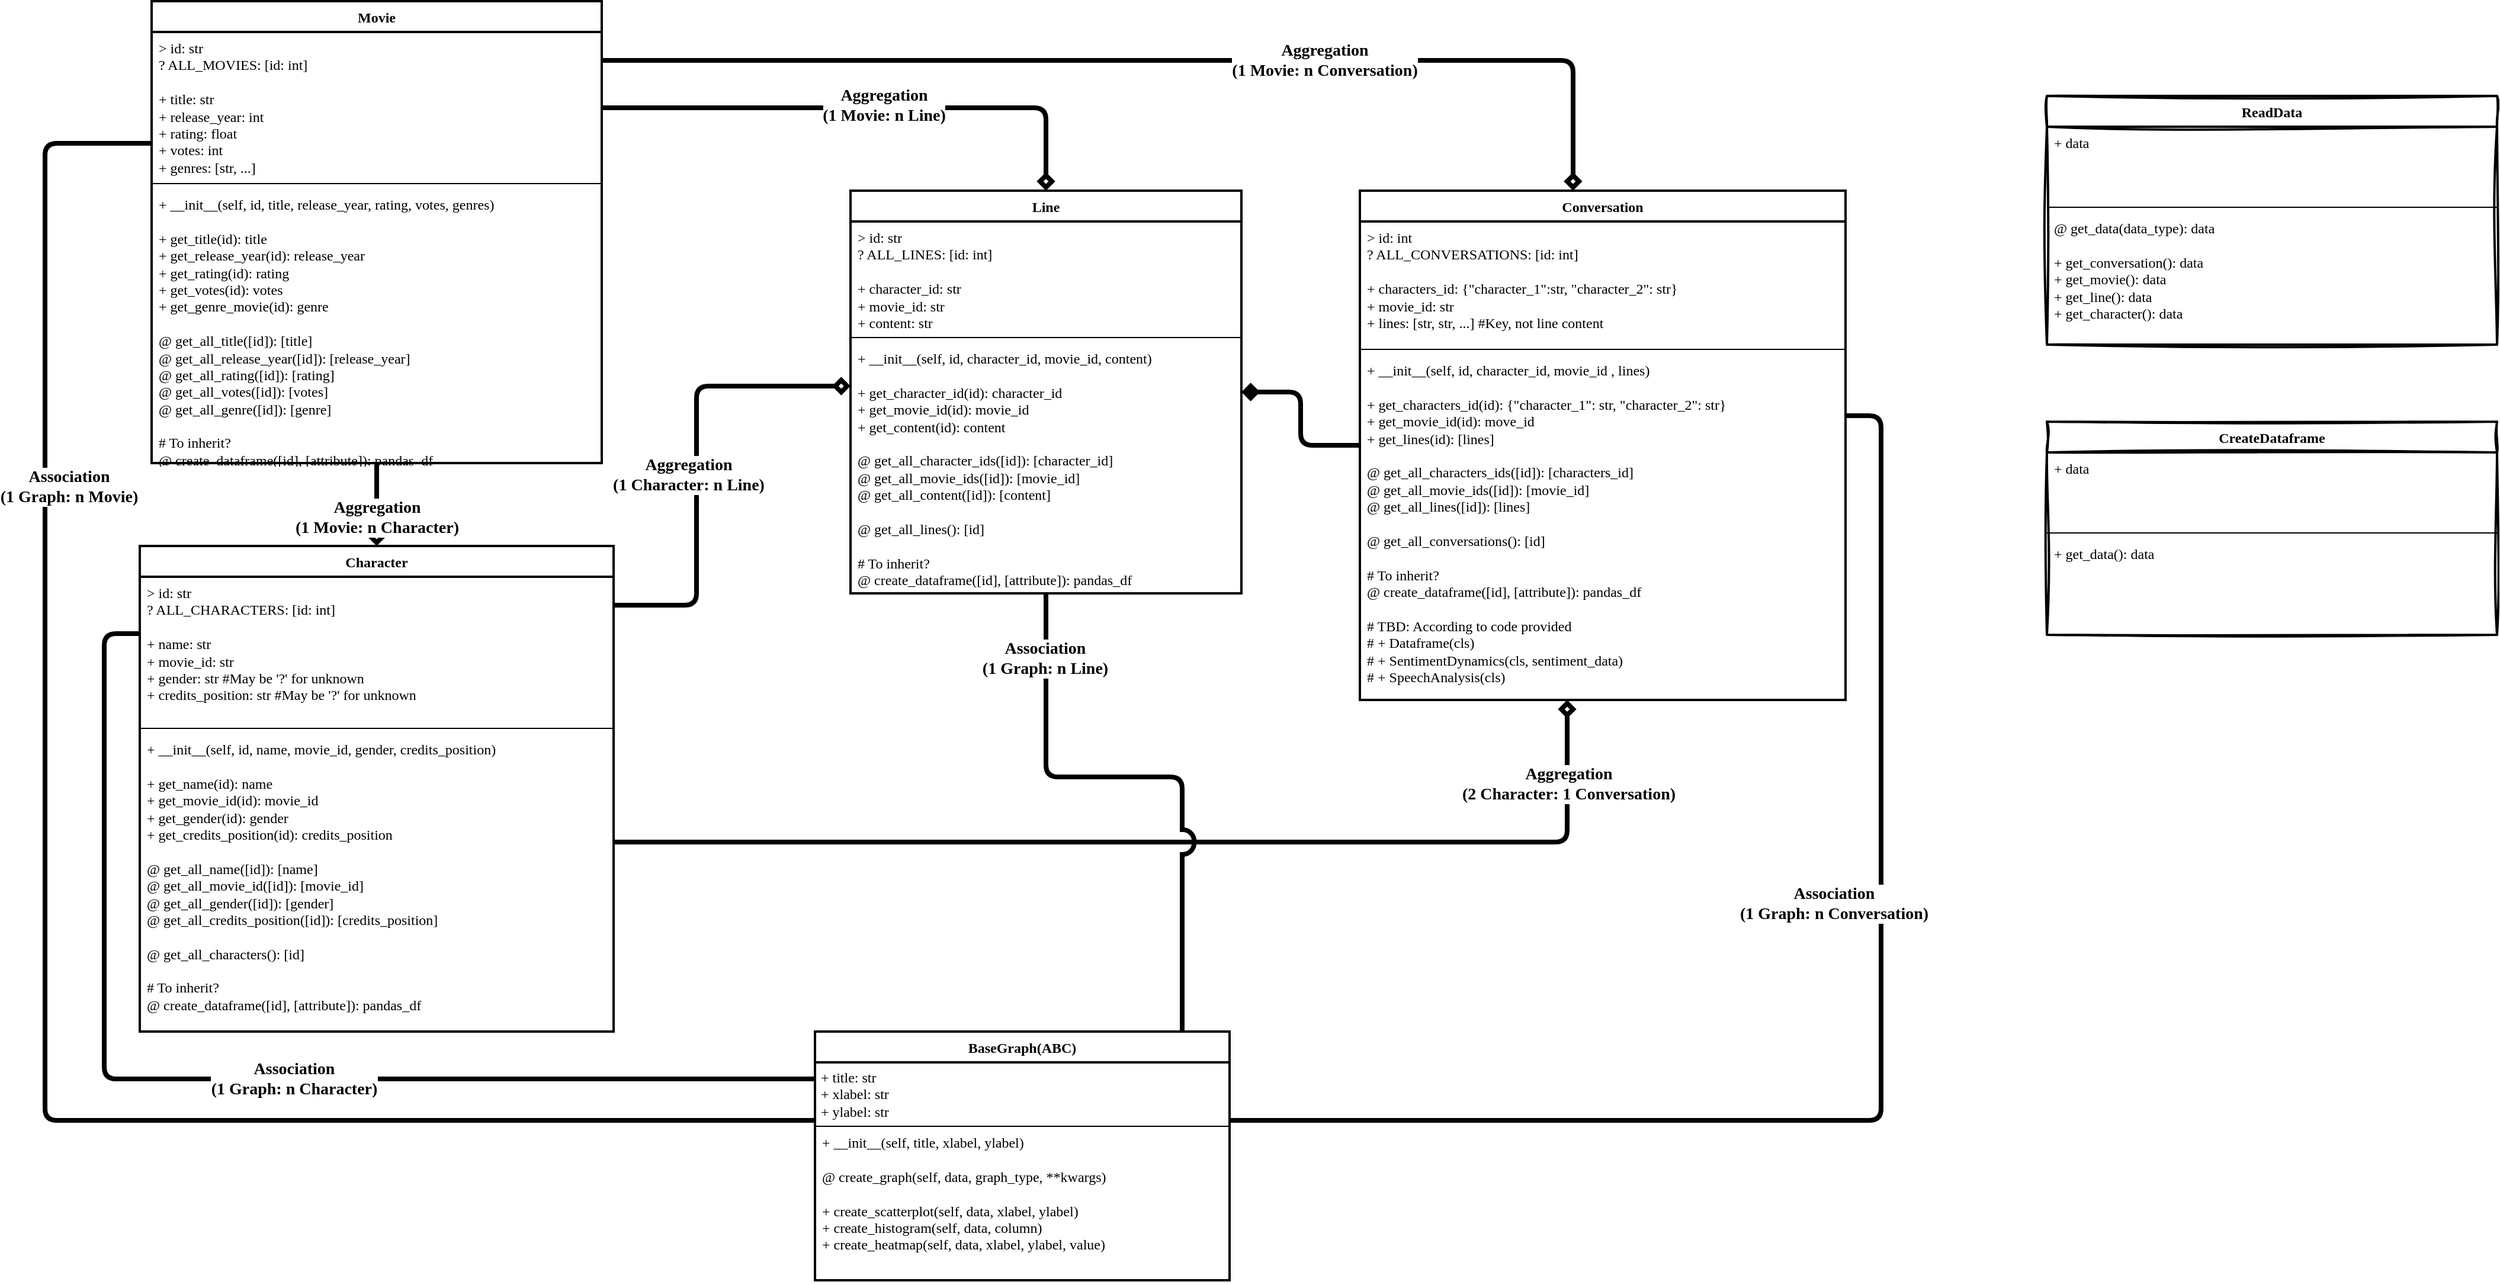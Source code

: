 <mxfile version="24.3.1" type="device">
  <diagram name="Page-1" id="Zxzcx3-kyhhhrxNMih8v">
    <mxGraphModel dx="4094" dy="1469" grid="1" gridSize="10" guides="1" tooltips="1" connect="1" arrows="1" fold="1" page="1" pageScale="1" pageWidth="1654" pageHeight="1169" math="0" shadow="0">
      <root>
        <mxCell id="0" />
        <mxCell id="1" parent="0" />
        <mxCell id="pR9ksMpfzsYGPP_Z9lRX-35" style="edgeStyle=orthogonalEdgeStyle;rounded=1;orthogonalLoop=1;jettySize=auto;html=1;endArrow=diamond;endFill=0;fontFamily=Verdana;strokeWidth=4;curved=0;" parent="1" source="pR9ksMpfzsYGPP_Z9lRX-1" target="pR9ksMpfzsYGPP_Z9lRX-5" edge="1">
          <mxGeometry relative="1" as="geometry">
            <Array as="points">
              <mxPoint x="-300" y="100" />
            </Array>
          </mxGeometry>
        </mxCell>
        <mxCell id="9DV0bIwS3v9bsD313Idi-14" value="Aggregation&lt;div style=&quot;font-size: 14px;&quot;&gt;(1 Movie: n Conversation)&lt;/div&gt;" style="edgeLabel;html=1;align=center;verticalAlign=middle;resizable=0;points=[];fontStyle=1;fontSize=14;fontFamily=Verdana;" parent="pR9ksMpfzsYGPP_Z9lRX-35" vertex="1" connectable="0">
          <mxGeometry x="0.789" y="2" relative="1" as="geometry">
            <mxPoint x="-212" y="-12" as="offset" />
          </mxGeometry>
        </mxCell>
        <mxCell id="9DV0bIwS3v9bsD313Idi-15" style="edgeStyle=orthogonalEdgeStyle;rounded=1;orthogonalLoop=1;jettySize=auto;html=1;strokeWidth=4;curved=0;endArrow=diamond;endFill=0;fontFamily=Verdana;" parent="1" source="pR9ksMpfzsYGPP_Z9lRX-1" target="pR9ksMpfzsYGPP_Z9lRX-16" edge="1">
          <mxGeometry relative="1" as="geometry" />
        </mxCell>
        <mxCell id="9DV0bIwS3v9bsD313Idi-16" value="&lt;b style=&quot;font-size: 14px;&quot;&gt;&lt;font style=&quot;font-size: 14px;&quot;&gt;Aggregation&lt;/font&gt;&lt;/b&gt;&lt;div style=&quot;font-size: 14px;&quot;&gt;&lt;b style=&quot;font-size: 14px;&quot;&gt;&lt;font style=&quot;font-size: 14px;&quot;&gt;(1 Movie: n Character)&lt;/font&gt;&lt;/b&gt;&lt;/div&gt;" style="edgeLabel;html=1;align=center;verticalAlign=middle;resizable=0;points=[];fontSize=14;fontFamily=Verdana;" parent="9DV0bIwS3v9bsD313Idi-15" vertex="1" connectable="0">
          <mxGeometry x="-0.545" y="1" relative="1" as="geometry">
            <mxPoint x="-1" y="30" as="offset" />
          </mxGeometry>
        </mxCell>
        <mxCell id="9DV0bIwS3v9bsD313Idi-22" style="edgeStyle=orthogonalEdgeStyle;rounded=1;orthogonalLoop=1;jettySize=auto;html=1;strokeWidth=4;curved=0;endArrow=diamond;endFill=0;entryX=0.5;entryY=0;entryDx=0;entryDy=0;fontFamily=Verdana;" parent="1" source="pR9ksMpfzsYGPP_Z9lRX-1" target="pR9ksMpfzsYGPP_Z9lRX-11" edge="1">
          <mxGeometry relative="1" as="geometry">
            <Array as="points">
              <mxPoint x="-745" y="140" />
            </Array>
          </mxGeometry>
        </mxCell>
        <mxCell id="9DV0bIwS3v9bsD313Idi-23" value="&lt;b style=&quot;font-size: 14px;&quot;&gt;&lt;font style=&quot;font-size: 14px;&quot;&gt;Aggregation&lt;/font&gt;&lt;/b&gt;&lt;div style=&quot;font-size: 14px;&quot;&gt;&lt;b style=&quot;font-size: 14px;&quot;&gt;&lt;font style=&quot;font-size: 14px;&quot;&gt;(1 Movie: n Line)&lt;/font&gt;&lt;/b&gt;&lt;/div&gt;" style="edgeLabel;html=1;align=center;verticalAlign=middle;resizable=0;points=[];fontSize=14;fontFamily=Verdana;" parent="9DV0bIwS3v9bsD313Idi-22" vertex="1" connectable="0">
          <mxGeometry x="0.648" y="4" relative="1" as="geometry">
            <mxPoint x="-129" y="2" as="offset" />
          </mxGeometry>
        </mxCell>
        <mxCell id="pR9ksMpfzsYGPP_Z9lRX-1" value="Movie" style="swimlane;fontStyle=1;align=center;verticalAlign=top;childLayout=stackLayout;horizontal=1;startSize=26;horizontalStack=0;resizeParent=1;resizeParentMax=0;resizeLast=0;collapsible=1;marginBottom=0;whiteSpace=wrap;html=1;fontFamily=Verdana;strokeWidth=2;" parent="1" vertex="1">
          <mxGeometry x="-1500" y="50" width="380" height="390" as="geometry">
            <mxRectangle x="-1500" y="50" width="80" height="30" as="alternateBounds" />
          </mxGeometry>
        </mxCell>
        <mxCell id="pR9ksMpfzsYGPP_Z9lRX-2" value="&lt;div&gt;&amp;gt; id: str&lt;br&gt;&lt;/div&gt;&lt;div&gt;? ALL_MOVIES: [id: int]&lt;/div&gt;&lt;div&gt;&lt;br&gt;&lt;/div&gt;&lt;div&gt;+ title: str&lt;/div&gt;&lt;div&gt;+ release_year: int&lt;/div&gt;&lt;div&gt;+ rating: float&lt;/div&gt;&lt;div&gt;+ votes: int&lt;/div&gt;&lt;div&gt;+ genres: [str, ...]&lt;/div&gt;" style="text;strokeColor=none;fillColor=none;align=left;verticalAlign=top;spacingLeft=4;spacingRight=4;overflow=hidden;rotatable=0;points=[[0,0.5],[1,0.5]];portConstraint=eastwest;whiteSpace=wrap;html=1;fontFamily=Verdana;" parent="pR9ksMpfzsYGPP_Z9lRX-1" vertex="1">
          <mxGeometry y="26" width="380" height="124" as="geometry" />
        </mxCell>
        <mxCell id="pR9ksMpfzsYGPP_Z9lRX-3" value="" style="line;strokeWidth=1;fillColor=none;align=left;verticalAlign=middle;spacingTop=-1;spacingLeft=3;spacingRight=3;rotatable=0;labelPosition=right;points=[];portConstraint=eastwest;strokeColor=inherit;fontFamily=Verdana;" parent="pR9ksMpfzsYGPP_Z9lRX-1" vertex="1">
          <mxGeometry y="150" width="380" height="8" as="geometry" />
        </mxCell>
        <mxCell id="pR9ksMpfzsYGPP_Z9lRX-4" value="+ __init__(self, id, title, release_year, rating, votes, genres)&lt;div&gt;&lt;br&gt;&lt;div&gt;+ get_title(id): title&lt;/div&gt;&lt;div&gt;+ get_release_year(id): release_year&lt;/div&gt;&lt;div&gt;&lt;div&gt;+ get_rating(id): rating&lt;/div&gt;&lt;div&gt;&lt;div&gt;&lt;span style=&quot;background-color: initial;&quot;&gt;+ get_votes(id): votes&lt;/span&gt;&lt;/div&gt;&lt;/div&gt;&lt;div&gt;&lt;div&gt;+ get_genre_movie(id): genre&lt;/div&gt;&lt;div&gt;&lt;br&gt;&lt;/div&gt;&lt;div&gt;@ get_all_title([id]): [title]&lt;br&gt;&lt;/div&gt;&lt;div&gt;@ get_all_release_year([id]): [release_year]&lt;br&gt;&lt;/div&gt;&lt;div&gt;@ get_all_rating([id]): [rating]&lt;br&gt;&lt;/div&gt;&lt;div&gt;@ get_all_votes([id]): [votes]&lt;br&gt;&lt;/div&gt;&lt;div&gt;&lt;/div&gt;&lt;/div&gt;&lt;div&gt;@ get_all_genre([id]): [genre]&lt;span style=&quot;background-color: initial;&quot;&gt;&lt;br&gt;&lt;/span&gt;&lt;/div&gt;&lt;/div&gt;&lt;/div&gt;&lt;div&gt;&lt;br&gt;&lt;/div&gt;&lt;div&gt;&lt;div&gt;# To inherit?&amp;nbsp;&lt;/div&gt;&lt;div&gt;@ create_dataframe([id], [attribute]): pandas_df&lt;/div&gt;&lt;/div&gt;" style="text;strokeColor=none;fillColor=none;align=left;verticalAlign=top;spacingLeft=4;spacingRight=4;overflow=hidden;rotatable=0;points=[[0,0.5],[1,0.5]];portConstraint=eastwest;whiteSpace=wrap;html=1;fontFamily=Verdana;" parent="pR9ksMpfzsYGPP_Z9lRX-1" vertex="1">
          <mxGeometry y="158" width="380" height="232" as="geometry" />
        </mxCell>
        <mxCell id="pR9ksMpfzsYGPP_Z9lRX-15" style="edgeStyle=orthogonalEdgeStyle;rounded=1;orthogonalLoop=1;jettySize=auto;html=1;endArrow=diamond;endFill=1;fontFamily=Verdana;strokeWidth=4;curved=0;" parent="1" source="pR9ksMpfzsYGPP_Z9lRX-5" target="pR9ksMpfzsYGPP_Z9lRX-11" edge="1">
          <mxGeometry relative="1" as="geometry" />
        </mxCell>
        <mxCell id="pR9ksMpfzsYGPP_Z9lRX-5" value="Conversation" style="swimlane;fontStyle=1;align=center;verticalAlign=top;childLayout=stackLayout;horizontal=1;startSize=26;horizontalStack=0;resizeParent=1;resizeParentMax=0;resizeLast=0;collapsible=1;marginBottom=0;whiteSpace=wrap;html=1;fontFamily=Verdana;strokeWidth=2;" parent="1" vertex="1">
          <mxGeometry x="-480" y="210" width="410" height="430" as="geometry" />
        </mxCell>
        <mxCell id="pR9ksMpfzsYGPP_Z9lRX-6" value="&lt;div&gt;&amp;gt; id: int&lt;br&gt;&lt;/div&gt;&lt;div&gt;&lt;div&gt;? ALL_CONVERSATIONS: [id: int]&lt;/div&gt;&lt;/div&gt;&lt;div&gt;&lt;br&gt;&lt;/div&gt;&lt;div&gt;+ characters_id: {&quot;character_1&quot;:str, &quot;character_2&quot;: str}&lt;/div&gt;&lt;div&gt;+ movie_id: str&lt;br&gt;&lt;/div&gt;&lt;div&gt;+ lines: [str, str, ...] #Key, not line content&lt;br&gt;&lt;/div&gt;" style="text;strokeColor=none;fillColor=none;align=left;verticalAlign=top;spacingLeft=4;spacingRight=4;overflow=hidden;rotatable=0;points=[[0,0.5],[1,0.5]];portConstraint=eastwest;whiteSpace=wrap;html=1;fontFamily=Verdana;" parent="pR9ksMpfzsYGPP_Z9lRX-5" vertex="1">
          <mxGeometry y="26" width="410" height="104" as="geometry" />
        </mxCell>
        <mxCell id="pR9ksMpfzsYGPP_Z9lRX-7" value="" style="line;strokeWidth=1;fillColor=none;align=left;verticalAlign=middle;spacingTop=-1;spacingLeft=3;spacingRight=3;rotatable=0;labelPosition=right;points=[];portConstraint=eastwest;strokeColor=inherit;fontFamily=Verdana;" parent="pR9ksMpfzsYGPP_Z9lRX-5" vertex="1">
          <mxGeometry y="130" width="410" height="8" as="geometry" />
        </mxCell>
        <mxCell id="pR9ksMpfzsYGPP_Z9lRX-8" value="&lt;div&gt;&lt;div&gt;+ __init__(self, id, character_id, movie_id , lines)&lt;/div&gt;&lt;div&gt;&lt;br&gt;&lt;/div&gt;&lt;div&gt;+ get_characters_id(id): {&quot;character_1&quot;: str, &quot;character_2&quot;: str}&lt;/div&gt;&lt;div&gt;+ get_movie_id(id): move_id&lt;/div&gt;&lt;div&gt;+ get_lines(id): [lines]&lt;/div&gt;&lt;div&gt;&lt;br&gt;&lt;/div&gt;&lt;div&gt;@ get_all_characters_ids([id]): [characters_id]&lt;/div&gt;&lt;div&gt;@ get_all_movie_ids([id]): [movie_id]&lt;/div&gt;&lt;div&gt;@ get_all_lines([id]): [lines]&lt;/div&gt;&lt;div&gt;&lt;br&gt;&lt;/div&gt;&lt;div&gt;@ get_all_conversations(): [id]&lt;br&gt;&lt;/div&gt;&lt;div&gt;&lt;br&gt;&lt;/div&gt;&lt;div&gt;&lt;div&gt;# To inherit?&amp;nbsp;&lt;/div&gt;&lt;div&gt;@ create_dataframe([id], [attribute]): pandas_df&lt;/div&gt;&lt;/div&gt;&lt;div&gt;&lt;br&gt;&lt;/div&gt;&lt;div&gt;# TBD: According to code provided&lt;/div&gt;&lt;div&gt;# + Dataframe(cls)&lt;/div&gt;&lt;/div&gt;# + SentimentDynamics(cls, sentiment_data)&lt;div&gt;# + SpeechAnalysis(cls)&lt;br&gt;&lt;/div&gt;" style="text;strokeColor=none;fillColor=none;align=left;verticalAlign=top;spacingLeft=4;spacingRight=4;overflow=hidden;rotatable=0;points=[[0,0.5],[1,0.5]];portConstraint=eastwest;whiteSpace=wrap;html=1;fontFamily=Verdana;" parent="pR9ksMpfzsYGPP_Z9lRX-5" vertex="1">
          <mxGeometry y="138" width="410" height="292" as="geometry" />
        </mxCell>
        <mxCell id="pR9ksMpfzsYGPP_Z9lRX-11" value="Line" style="swimlane;fontStyle=1;align=center;verticalAlign=top;childLayout=stackLayout;horizontal=1;startSize=26;horizontalStack=0;resizeParent=1;resizeParentMax=0;resizeLast=0;collapsible=1;marginBottom=0;whiteSpace=wrap;html=1;fontFamily=Verdana;strokeWidth=2;" parent="1" vertex="1">
          <mxGeometry x="-910" y="210" width="330" height="340" as="geometry" />
        </mxCell>
        <mxCell id="pR9ksMpfzsYGPP_Z9lRX-12" value="&lt;div&gt;&amp;gt; id: str&lt;br&gt;&lt;/div&gt;&lt;div&gt;? ALL_LINES: [id: int]&lt;/div&gt;&lt;div&gt;&lt;br&gt;&lt;/div&gt;&lt;div&gt;+ character_id: str&lt;br&gt;&lt;/div&gt;&lt;div&gt;+ movie_id: str&lt;/div&gt;&lt;div&gt;+ content: str&lt;/div&gt;" style="text;strokeColor=none;fillColor=none;align=left;verticalAlign=top;spacingLeft=4;spacingRight=4;overflow=hidden;rotatable=0;points=[[0,0.5],[1,0.5]];portConstraint=eastwest;whiteSpace=wrap;html=1;fontFamily=Verdana;strokeWidth=2;" parent="pR9ksMpfzsYGPP_Z9lRX-11" vertex="1">
          <mxGeometry y="26" width="330" height="94" as="geometry" />
        </mxCell>
        <mxCell id="pR9ksMpfzsYGPP_Z9lRX-13" value="" style="line;strokeWidth=1;fillColor=none;align=left;verticalAlign=middle;spacingTop=-1;spacingLeft=3;spacingRight=3;rotatable=0;labelPosition=right;points=[];portConstraint=eastwest;strokeColor=inherit;fontFamily=Verdana;" parent="pR9ksMpfzsYGPP_Z9lRX-11" vertex="1">
          <mxGeometry y="120" width="330" height="8" as="geometry" />
        </mxCell>
        <mxCell id="pR9ksMpfzsYGPP_Z9lRX-14" value="&lt;div&gt;+ __init__(self, id, character_id, movie_id, content)&lt;/div&gt;&lt;div&gt;&lt;br&gt;&lt;/div&gt;+ get_character_id(id): character_id&lt;div&gt;+ get_movie_id(id): movie_id&lt;/div&gt;&lt;div&gt;+ get_content(id): content&lt;/div&gt;&lt;div&gt;&lt;br&gt;&lt;/div&gt;&lt;div&gt;@ get_all_character_ids([id]): [character_id]&lt;/div&gt;&lt;div&gt;@ get_all_movie_ids([id]): [movie_id]&lt;/div&gt;&lt;div&gt;@ get_all_content([id]): [content]&lt;/div&gt;&lt;div&gt;&lt;br&gt;&lt;/div&gt;&lt;div&gt;@ get_all_lines(): [id]&lt;br&gt;&lt;/div&gt;&lt;div&gt;&lt;br&gt;&lt;/div&gt;&lt;div&gt;# To inherit?&amp;nbsp;&lt;/div&gt;&lt;div&gt;@ create_dataframe([id], [attribute]): pandas_df&lt;/div&gt;" style="text;strokeColor=none;fillColor=none;align=left;verticalAlign=top;spacingLeft=4;spacingRight=4;overflow=hidden;rotatable=0;points=[[0,0.5],[1,0.5]];portConstraint=eastwest;whiteSpace=wrap;html=1;fontFamily=Verdana;" parent="pR9ksMpfzsYGPP_Z9lRX-11" vertex="1">
          <mxGeometry y="128" width="330" height="212" as="geometry" />
        </mxCell>
        <mxCell id="9DV0bIwS3v9bsD313Idi-17" style="edgeStyle=orthogonalEdgeStyle;rounded=1;orthogonalLoop=1;jettySize=auto;html=1;strokeWidth=4;endArrow=diamond;endFill=0;fontFamily=Verdana;" parent="1" source="pR9ksMpfzsYGPP_Z9lRX-16" edge="1" target="pR9ksMpfzsYGPP_Z9lRX-8">
          <mxGeometry relative="1" as="geometry">
            <mxPoint x="-1360" y="730" as="sourcePoint" />
            <mxPoint x="-305.0" y="505.0" as="targetPoint" />
            <Array as="points">
              <mxPoint x="-1310" y="760" />
              <mxPoint x="-305" y="760" />
            </Array>
          </mxGeometry>
        </mxCell>
        <mxCell id="9DV0bIwS3v9bsD313Idi-18" value="&lt;b style=&quot;font-size: 14px;&quot;&gt;&lt;font style=&quot;font-size: 14px;&quot;&gt;Aggregation&lt;/font&gt;&lt;/b&gt;&lt;div style=&quot;font-size: 14px;&quot;&gt;&lt;b style=&quot;font-size: 14px;&quot;&gt;&lt;font style=&quot;font-size: 14px;&quot;&gt;(2 Character: 1 Conversation)&lt;/font&gt;&lt;/b&gt;&lt;/div&gt;" style="edgeLabel;html=1;align=center;verticalAlign=middle;resizable=0;points=[];fontSize=14;fontFamily=Verdana;" parent="9DV0bIwS3v9bsD313Idi-17" vertex="1" connectable="0">
          <mxGeometry x="0.847" y="-1" relative="1" as="geometry">
            <mxPoint as="offset" />
          </mxGeometry>
        </mxCell>
        <mxCell id="9DV0bIwS3v9bsD313Idi-19" style="edgeStyle=orthogonalEdgeStyle;rounded=1;orthogonalLoop=1;jettySize=auto;html=1;endArrow=diamond;endFill=0;strokeWidth=4;curved=0;fontFamily=Verdana;" parent="1" source="pR9ksMpfzsYGPP_Z9lRX-16" target="pR9ksMpfzsYGPP_Z9lRX-11" edge="1">
          <mxGeometry relative="1" as="geometry">
            <Array as="points">
              <mxPoint x="-1040" y="560" />
              <mxPoint x="-1040" y="375" />
            </Array>
          </mxGeometry>
        </mxCell>
        <mxCell id="9DV0bIwS3v9bsD313Idi-20" value="&lt;b style=&quot;font-size: 14px;&quot;&gt;&lt;font style=&quot;font-size: 14px;&quot;&gt;Aggregation&lt;/font&gt;&lt;/b&gt;&lt;div style=&quot;font-size: 14px;&quot;&gt;&lt;b style=&quot;font-size: 14px;&quot;&gt;&lt;font style=&quot;font-size: 14px;&quot;&gt;(1 Character: n Line)&lt;/font&gt;&lt;/b&gt;&lt;/div&gt;" style="edgeLabel;html=1;align=center;verticalAlign=middle;resizable=0;points=[];fontSize=14;fontFamily=Verdana;" parent="9DV0bIwS3v9bsD313Idi-19" vertex="1" connectable="0">
          <mxGeometry x="0.756" y="1" relative="1" as="geometry">
            <mxPoint x="-90" y="76" as="offset" />
          </mxGeometry>
        </mxCell>
        <mxCell id="pR9ksMpfzsYGPP_Z9lRX-16" value="Character" style="swimlane;fontStyle=1;align=center;verticalAlign=top;childLayout=stackLayout;horizontal=1;startSize=26;horizontalStack=0;resizeParent=1;resizeParentMax=0;resizeLast=0;collapsible=1;marginBottom=0;whiteSpace=wrap;html=1;fontFamily=Verdana;strokeWidth=2;" parent="1" vertex="1">
          <mxGeometry x="-1510" y="510" width="400" height="410" as="geometry" />
        </mxCell>
        <mxCell id="pR9ksMpfzsYGPP_Z9lRX-17" value="&lt;div&gt;&amp;gt; id: str&lt;br&gt;&lt;/div&gt;&lt;div&gt;? ALL_CHARACTERS: [id: int]&lt;/div&gt;&lt;div&gt;&lt;br&gt;&lt;/div&gt;&lt;div&gt;+ name: str&lt;/div&gt;&lt;div&gt;+ movie_id: str&lt;/div&gt;&lt;div&gt;+ gender: str #May be &#39;?&#39; for unknown&lt;/div&gt;&lt;div&gt;+ credits_position:&amp;nbsp;&lt;span style=&quot;background-color: initial;&quot;&gt;str #May be &#39;?&#39; for unknown&lt;/span&gt;&lt;/div&gt;" style="text;strokeColor=none;fillColor=none;align=left;verticalAlign=top;spacingLeft=4;spacingRight=4;overflow=hidden;rotatable=0;points=[[0,0.5],[1,0.5]];portConstraint=eastwest;whiteSpace=wrap;html=1;fontFamily=Verdana;" parent="pR9ksMpfzsYGPP_Z9lRX-16" vertex="1">
          <mxGeometry y="26" width="400" height="124" as="geometry" />
        </mxCell>
        <mxCell id="pR9ksMpfzsYGPP_Z9lRX-18" value="" style="line;strokeWidth=1;fillColor=none;align=left;verticalAlign=middle;spacingTop=-1;spacingLeft=3;spacingRight=3;rotatable=0;labelPosition=right;points=[];portConstraint=eastwest;strokeColor=inherit;fontFamily=Verdana;" parent="pR9ksMpfzsYGPP_Z9lRX-16" vertex="1">
          <mxGeometry y="150" width="400" height="8" as="geometry" />
        </mxCell>
        <mxCell id="pR9ksMpfzsYGPP_Z9lRX-19" value="&lt;div&gt;+ __init__(self, id, name, movie_id, gender, credits_position)&lt;/div&gt;&lt;div&gt;&lt;br&gt;&lt;/div&gt;+ get_name(id): name&amp;nbsp;&lt;div&gt;+ get_movie_id(id): movie_id&lt;/div&gt;&lt;div&gt;+ get_gender(id): gender&amp;nbsp;&lt;/div&gt;&lt;div&gt;+ get_credits_position(id): credits_position&amp;nbsp;&lt;/div&gt;&lt;div&gt;&lt;br&gt;&lt;/div&gt;&lt;div&gt;@ get_all_name([id]): [name]&lt;br&gt;&lt;/div&gt;&lt;div&gt;@ get_all_movie_id([id]): [movie_id]&lt;br&gt;&lt;/div&gt;&lt;div&gt;@ get_all_gender([id]): [gender]&lt;br&gt;&lt;/div&gt;&lt;div&gt;@ get_all_credits_position([id]): [credits_position]&lt;/div&gt;&lt;div&gt;&lt;br&gt;&lt;/div&gt;&lt;div&gt;@ get_all_characters(): [id]&lt;/div&gt;&lt;div&gt;&lt;br&gt;&lt;/div&gt;&lt;div&gt;&lt;div&gt;# To inherit?&amp;nbsp;&lt;/div&gt;&lt;div&gt;@ create_dataframe([id], [attribute]): pandas_df&lt;/div&gt;&lt;/div&gt;" style="text;strokeColor=none;fillColor=none;align=left;verticalAlign=top;spacingLeft=4;spacingRight=4;overflow=hidden;rotatable=0;points=[[0,0.5],[1,0.5]];portConstraint=eastwest;whiteSpace=wrap;html=1;fontFamily=Verdana;" parent="pR9ksMpfzsYGPP_Z9lRX-16" vertex="1">
          <mxGeometry y="158" width="400" height="252" as="geometry" />
        </mxCell>
        <mxCell id="9DV0bIwS3v9bsD313Idi-26" style="edgeStyle=orthogonalEdgeStyle;rounded=1;orthogonalLoop=1;jettySize=auto;html=1;strokeWidth=4;curved=0;endArrow=none;endFill=0;fontFamily=Verdana;" parent="1" source="pR9ksMpfzsYGPP_Z9lRX-22" target="pR9ksMpfzsYGPP_Z9lRX-1" edge="1">
          <mxGeometry relative="1" as="geometry">
            <Array as="points">
              <mxPoint x="-1590" y="995" />
              <mxPoint x="-1590" y="170" />
            </Array>
          </mxGeometry>
        </mxCell>
        <mxCell id="9DV0bIwS3v9bsD313Idi-34" value="Association&lt;div style=&quot;font-size: 14px;&quot;&gt;(1 Graph: n Movie)&lt;/div&gt;" style="edgeLabel;html=1;align=center;verticalAlign=middle;resizable=0;points=[];fontStyle=1;fontSize=14;fontFamily=Verdana;" parent="9DV0bIwS3v9bsD313Idi-26" vertex="1" connectable="0">
          <mxGeometry x="0.697" y="1" relative="1" as="geometry">
            <mxPoint x="21" y="143" as="offset" />
          </mxGeometry>
        </mxCell>
        <mxCell id="9DV0bIwS3v9bsD313Idi-27" style="edgeStyle=orthogonalEdgeStyle;rounded=1;orthogonalLoop=1;jettySize=auto;html=1;strokeWidth=4;curved=0;endArrow=none;endFill=0;fontFamily=Verdana;" parent="1" source="pR9ksMpfzsYGPP_Z9lRX-22" target="pR9ksMpfzsYGPP_Z9lRX-16" edge="1">
          <mxGeometry relative="1" as="geometry">
            <Array as="points">
              <mxPoint x="-1540" y="960" />
              <mxPoint x="-1540" y="584" />
            </Array>
          </mxGeometry>
        </mxCell>
        <mxCell id="9DV0bIwS3v9bsD313Idi-33" value="Association&lt;div style=&quot;font-size: 14px;&quot;&gt;(1 Graph: n Character)&lt;/div&gt;" style="edgeLabel;html=1;align=center;verticalAlign=middle;resizable=0;points=[];fontStyle=1;fontSize=14;fontFamily=Verdana;" parent="9DV0bIwS3v9bsD313Idi-27" vertex="1" connectable="0">
          <mxGeometry x="0.593" y="-4" relative="1" as="geometry">
            <mxPoint x="156" y="201" as="offset" />
          </mxGeometry>
        </mxCell>
        <mxCell id="9DV0bIwS3v9bsD313Idi-28" style="edgeStyle=orthogonalEdgeStyle;rounded=1;orthogonalLoop=1;jettySize=auto;html=1;strokeWidth=4;curved=0;endArrow=none;endFill=0;fontFamily=Verdana;" parent="1" source="pR9ksMpfzsYGPP_Z9lRX-22" target="pR9ksMpfzsYGPP_Z9lRX-5" edge="1">
          <mxGeometry relative="1" as="geometry">
            <Array as="points">
              <mxPoint x="-40" y="995" />
              <mxPoint x="-40" y="400" />
            </Array>
            <mxPoint x="-610" y="995.029" as="sourcePoint" />
            <mxPoint x="-40" y="555" as="targetPoint" />
          </mxGeometry>
        </mxCell>
        <mxCell id="9DV0bIwS3v9bsD313Idi-32" value="Association&lt;div style=&quot;font-size: 14px;&quot;&gt;(1 Graph: n Conversation)&lt;/div&gt;" style="edgeLabel;html=1;align=center;verticalAlign=middle;resizable=0;points=[];fontStyle=1;fontSize=14;fontFamily=Verdana;" parent="9DV0bIwS3v9bsD313Idi-28" vertex="1" connectable="0">
          <mxGeometry x="0.647" relative="1" as="geometry">
            <mxPoint x="-40" y="234" as="offset" />
          </mxGeometry>
        </mxCell>
        <mxCell id="9DV0bIwS3v9bsD313Idi-30" style="edgeStyle=orthogonalEdgeStyle;rounded=1;orthogonalLoop=1;jettySize=auto;html=1;strokeWidth=4;curved=0;jumpStyle=arc;endArrow=none;endFill=0;jumpSize=15;fontFamily=Verdana;" parent="1" source="pR9ksMpfzsYGPP_Z9lRX-22" target="pR9ksMpfzsYGPP_Z9lRX-11" edge="1">
          <mxGeometry relative="1" as="geometry">
            <Array as="points">
              <mxPoint x="-630" y="960" />
              <mxPoint x="-630" y="705" />
              <mxPoint x="-745" y="705" />
            </Array>
          </mxGeometry>
        </mxCell>
        <mxCell id="9DV0bIwS3v9bsD313Idi-31" value="Association&lt;div style=&quot;font-size: 14px;&quot;&gt;(1 Graph: n Line)&lt;/div&gt;" style="edgeLabel;html=1;align=center;verticalAlign=middle;resizable=0;points=[];fontStyle=1;fontSize=14;fontFamily=Verdana;" parent="9DV0bIwS3v9bsD313Idi-30" vertex="1" connectable="0">
          <mxGeometry x="0.771" y="1" relative="1" as="geometry">
            <mxPoint y="-1" as="offset" />
          </mxGeometry>
        </mxCell>
        <mxCell id="pR9ksMpfzsYGPP_Z9lRX-22" value="BaseGraph(ABC)" style="swimlane;fontStyle=1;align=center;verticalAlign=top;childLayout=stackLayout;horizontal=1;startSize=26;horizontalStack=0;resizeParent=1;resizeParentMax=0;resizeLast=0;collapsible=1;marginBottom=0;whiteSpace=wrap;html=1;fontFamily=Verdana;strokeWidth=2;" parent="1" vertex="1">
          <mxGeometry x="-940" y="920" width="350" height="210" as="geometry" />
        </mxCell>
        <mxCell id="PQ43-9yyCIg85SZHEQiv-9" value="&amp;nbsp;+ title: str&lt;div&gt;&amp;nbsp;+ xlabel: str&lt;br&gt;&amp;nbsp;+ ylabel: str&lt;/div&gt;" style="html=1;whiteSpace=wrap;align=left;fillColor=none;fontFamily=Verdana;" parent="pR9ksMpfzsYGPP_Z9lRX-22" vertex="1">
          <mxGeometry y="26" width="350" height="54" as="geometry" />
        </mxCell>
        <mxCell id="pR9ksMpfzsYGPP_Z9lRX-25" value="&lt;div&gt;+ __init__(self, title, xlabel, ylabel)&lt;/div&gt;&lt;div&gt;&lt;br&gt;&lt;/div&gt;&lt;div&gt;@ create_graph(self, data, graph_type, **kwargs)&lt;/div&gt;&lt;div&gt;&lt;br&gt;&lt;/div&gt;&lt;div&gt;+ create_scatterplot(self, data, xlabel, ylabel)&lt;/div&gt;&lt;div&gt;+ create_histogram(self, data, column)&lt;/div&gt;&lt;div&gt;+ create_heatmap(self, data, xlabel, ylabel, value)&lt;/div&gt;" style="text;strokeColor=none;fillColor=none;align=left;verticalAlign=top;spacingLeft=4;spacingRight=4;overflow=hidden;rotatable=0;points=[[0,0.5],[1,0.5]];portConstraint=eastwest;whiteSpace=wrap;html=1;fontFamily=Verdana;" parent="pR9ksMpfzsYGPP_Z9lRX-22" vertex="1">
          <mxGeometry y="80" width="350" height="130" as="geometry" />
        </mxCell>
        <mxCell id="86KFAWvBCUm0rwUJxveK-2" value="ReadData" style="swimlane;fontStyle=1;align=center;verticalAlign=top;childLayout=stackLayout;horizontal=1;startSize=26;horizontalStack=0;resizeParent=1;resizeParentMax=0;resizeLast=0;collapsible=1;marginBottom=0;whiteSpace=wrap;html=1;fontFamily=Verdana;strokeWidth=2;sketch=1;curveFitting=1;jiggle=2;" vertex="1" parent="1">
          <mxGeometry x="100" y="130" width="380" height="210" as="geometry">
            <mxRectangle x="-1500" y="50" width="80" height="30" as="alternateBounds" />
          </mxGeometry>
        </mxCell>
        <mxCell id="86KFAWvBCUm0rwUJxveK-3" value="&lt;div&gt;+ data&lt;/div&gt;" style="text;strokeColor=none;fillColor=none;align=left;verticalAlign=top;spacingLeft=4;spacingRight=4;overflow=hidden;rotatable=0;points=[[0,0.5],[1,0.5]];portConstraint=eastwest;whiteSpace=wrap;html=1;fontFamily=Verdana;" vertex="1" parent="86KFAWvBCUm0rwUJxveK-2">
          <mxGeometry y="26" width="380" height="64" as="geometry" />
        </mxCell>
        <mxCell id="86KFAWvBCUm0rwUJxveK-4" value="" style="line;strokeWidth=1;fillColor=none;align=left;verticalAlign=middle;spacingTop=-1;spacingLeft=3;spacingRight=3;rotatable=0;labelPosition=right;points=[];portConstraint=eastwest;strokeColor=inherit;fontFamily=Verdana;" vertex="1" parent="86KFAWvBCUm0rwUJxveK-2">
          <mxGeometry y="90" width="380" height="8" as="geometry" />
        </mxCell>
        <mxCell id="86KFAWvBCUm0rwUJxveK-5" value="@ get_data(data_type): data&lt;div&gt;&lt;br&gt;&lt;/div&gt;&lt;div&gt;+ get_conversation(): data&lt;/div&gt;&lt;div&gt;+ get_movie(): data&lt;/div&gt;&lt;div&gt;+ get_line(): data&lt;/div&gt;&lt;div&gt;+ get_character(): data&lt;/div&gt;" style="text;strokeColor=none;fillColor=none;align=left;verticalAlign=top;spacingLeft=4;spacingRight=4;overflow=hidden;rotatable=0;points=[[0,0.5],[1,0.5]];portConstraint=eastwest;whiteSpace=wrap;html=1;fontFamily=Verdana;" vertex="1" parent="86KFAWvBCUm0rwUJxveK-2">
          <mxGeometry y="98" width="380" height="112" as="geometry" />
        </mxCell>
        <mxCell id="86KFAWvBCUm0rwUJxveK-6" value="CreateDataframe" style="swimlane;fontStyle=1;align=center;verticalAlign=top;childLayout=stackLayout;horizontal=1;startSize=26;horizontalStack=0;resizeParent=1;resizeParentMax=0;resizeLast=0;collapsible=1;marginBottom=0;whiteSpace=wrap;html=1;fontFamily=Verdana;strokeWidth=2;sketch=1;curveFitting=1;jiggle=2;" vertex="1" parent="1">
          <mxGeometry x="100" y="405" width="380" height="180" as="geometry">
            <mxRectangle x="-1500" y="50" width="80" height="30" as="alternateBounds" />
          </mxGeometry>
        </mxCell>
        <mxCell id="86KFAWvBCUm0rwUJxveK-7" value="&lt;div&gt;+ data&lt;/div&gt;" style="text;strokeColor=none;fillColor=none;align=left;verticalAlign=top;spacingLeft=4;spacingRight=4;overflow=hidden;rotatable=0;points=[[0,0.5],[1,0.5]];portConstraint=eastwest;whiteSpace=wrap;html=1;fontFamily=Verdana;" vertex="1" parent="86KFAWvBCUm0rwUJxveK-6">
          <mxGeometry y="26" width="380" height="64" as="geometry" />
        </mxCell>
        <mxCell id="86KFAWvBCUm0rwUJxveK-8" value="" style="line;strokeWidth=1;fillColor=none;align=left;verticalAlign=middle;spacingTop=-1;spacingLeft=3;spacingRight=3;rotatable=0;labelPosition=right;points=[];portConstraint=eastwest;strokeColor=inherit;fontFamily=Verdana;" vertex="1" parent="86KFAWvBCUm0rwUJxveK-6">
          <mxGeometry y="90" width="380" height="8" as="geometry" />
        </mxCell>
        <mxCell id="86KFAWvBCUm0rwUJxveK-9" value="+ get_data(): data" style="text;strokeColor=none;fillColor=none;align=left;verticalAlign=top;spacingLeft=4;spacingRight=4;overflow=hidden;rotatable=0;points=[[0,0.5],[1,0.5]];portConstraint=eastwest;whiteSpace=wrap;html=1;fontFamily=Verdana;" vertex="1" parent="86KFAWvBCUm0rwUJxveK-6">
          <mxGeometry y="98" width="380" height="82" as="geometry" />
        </mxCell>
      </root>
    </mxGraphModel>
  </diagram>
</mxfile>
